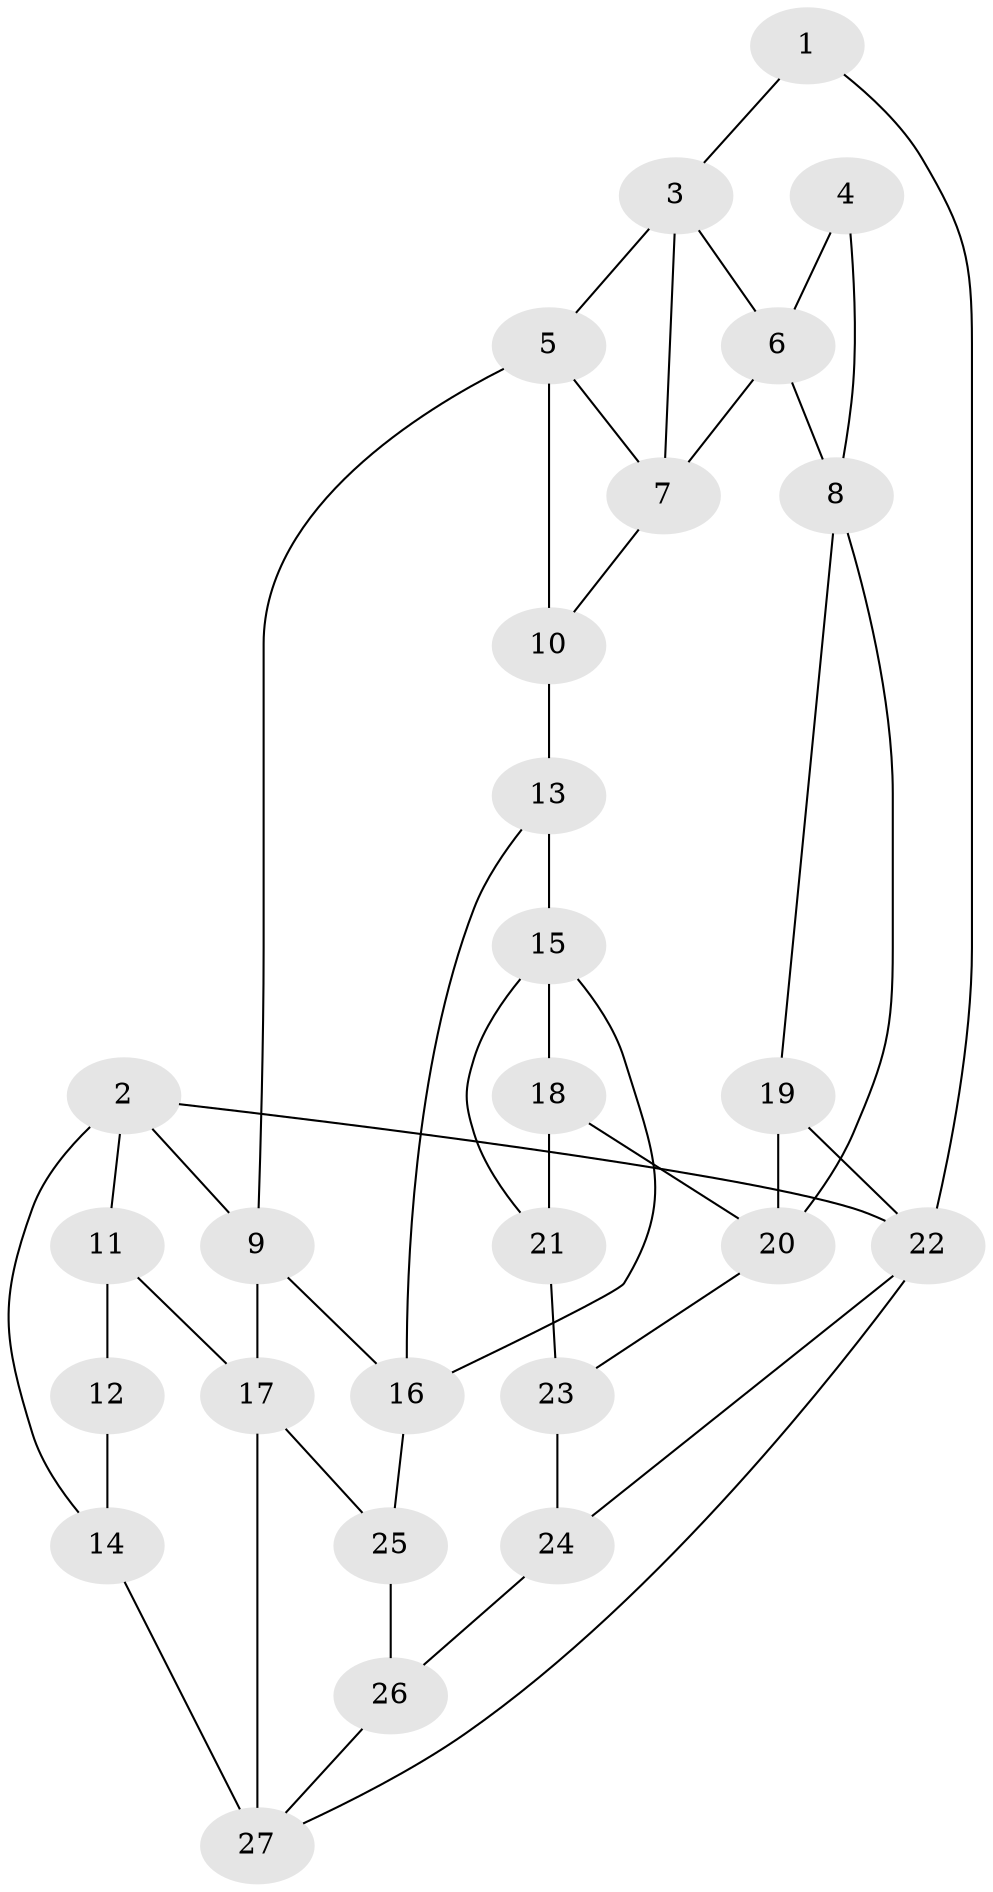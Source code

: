 // original degree distribution, {4: 0.3137254901960784, 5: 0.39215686274509803, 3: 0.0392156862745098, 6: 0.2549019607843137}
// Generated by graph-tools (version 1.1) at 2025/03/03/09/25 03:03:17]
// undirected, 27 vertices, 46 edges
graph export_dot {
graph [start="1"]
  node [color=gray90,style=filled];
  1;
  2;
  3;
  4;
  5;
  6;
  7;
  8;
  9;
  10;
  11;
  12;
  13;
  14;
  15;
  16;
  17;
  18;
  19;
  20;
  21;
  22;
  23;
  24;
  25;
  26;
  27;
  1 -- 3 [weight=1.0];
  1 -- 22 [weight=1.0];
  2 -- 9 [weight=1.0];
  2 -- 11 [weight=1.0];
  2 -- 14 [weight=1.0];
  2 -- 22 [weight=1.0];
  3 -- 5 [weight=1.0];
  3 -- 6 [weight=1.0];
  3 -- 7 [weight=1.0];
  4 -- 6 [weight=1.0];
  4 -- 8 [weight=1.0];
  5 -- 7 [weight=1.0];
  5 -- 9 [weight=1.0];
  5 -- 10 [weight=1.0];
  6 -- 7 [weight=1.0];
  6 -- 8 [weight=1.0];
  7 -- 10 [weight=1.0];
  8 -- 19 [weight=1.0];
  8 -- 20 [weight=1.0];
  9 -- 16 [weight=1.0];
  9 -- 17 [weight=1.0];
  10 -- 13 [weight=2.0];
  11 -- 12 [weight=2.0];
  11 -- 17 [weight=1.0];
  12 -- 14 [weight=2.0];
  13 -- 15 [weight=1.0];
  13 -- 16 [weight=1.0];
  14 -- 27 [weight=2.0];
  15 -- 16 [weight=1.0];
  15 -- 18 [weight=1.0];
  15 -- 21 [weight=1.0];
  16 -- 25 [weight=1.0];
  17 -- 25 [weight=1.0];
  17 -- 27 [weight=1.0];
  18 -- 20 [weight=1.0];
  18 -- 21 [weight=1.0];
  19 -- 20 [weight=1.0];
  19 -- 22 [weight=2.0];
  20 -- 23 [weight=1.0];
  21 -- 23 [weight=2.0];
  22 -- 24 [weight=1.0];
  22 -- 27 [weight=1.0];
  23 -- 24 [weight=1.0];
  24 -- 26 [weight=1.0];
  25 -- 26 [weight=2.0];
  26 -- 27 [weight=1.0];
}
